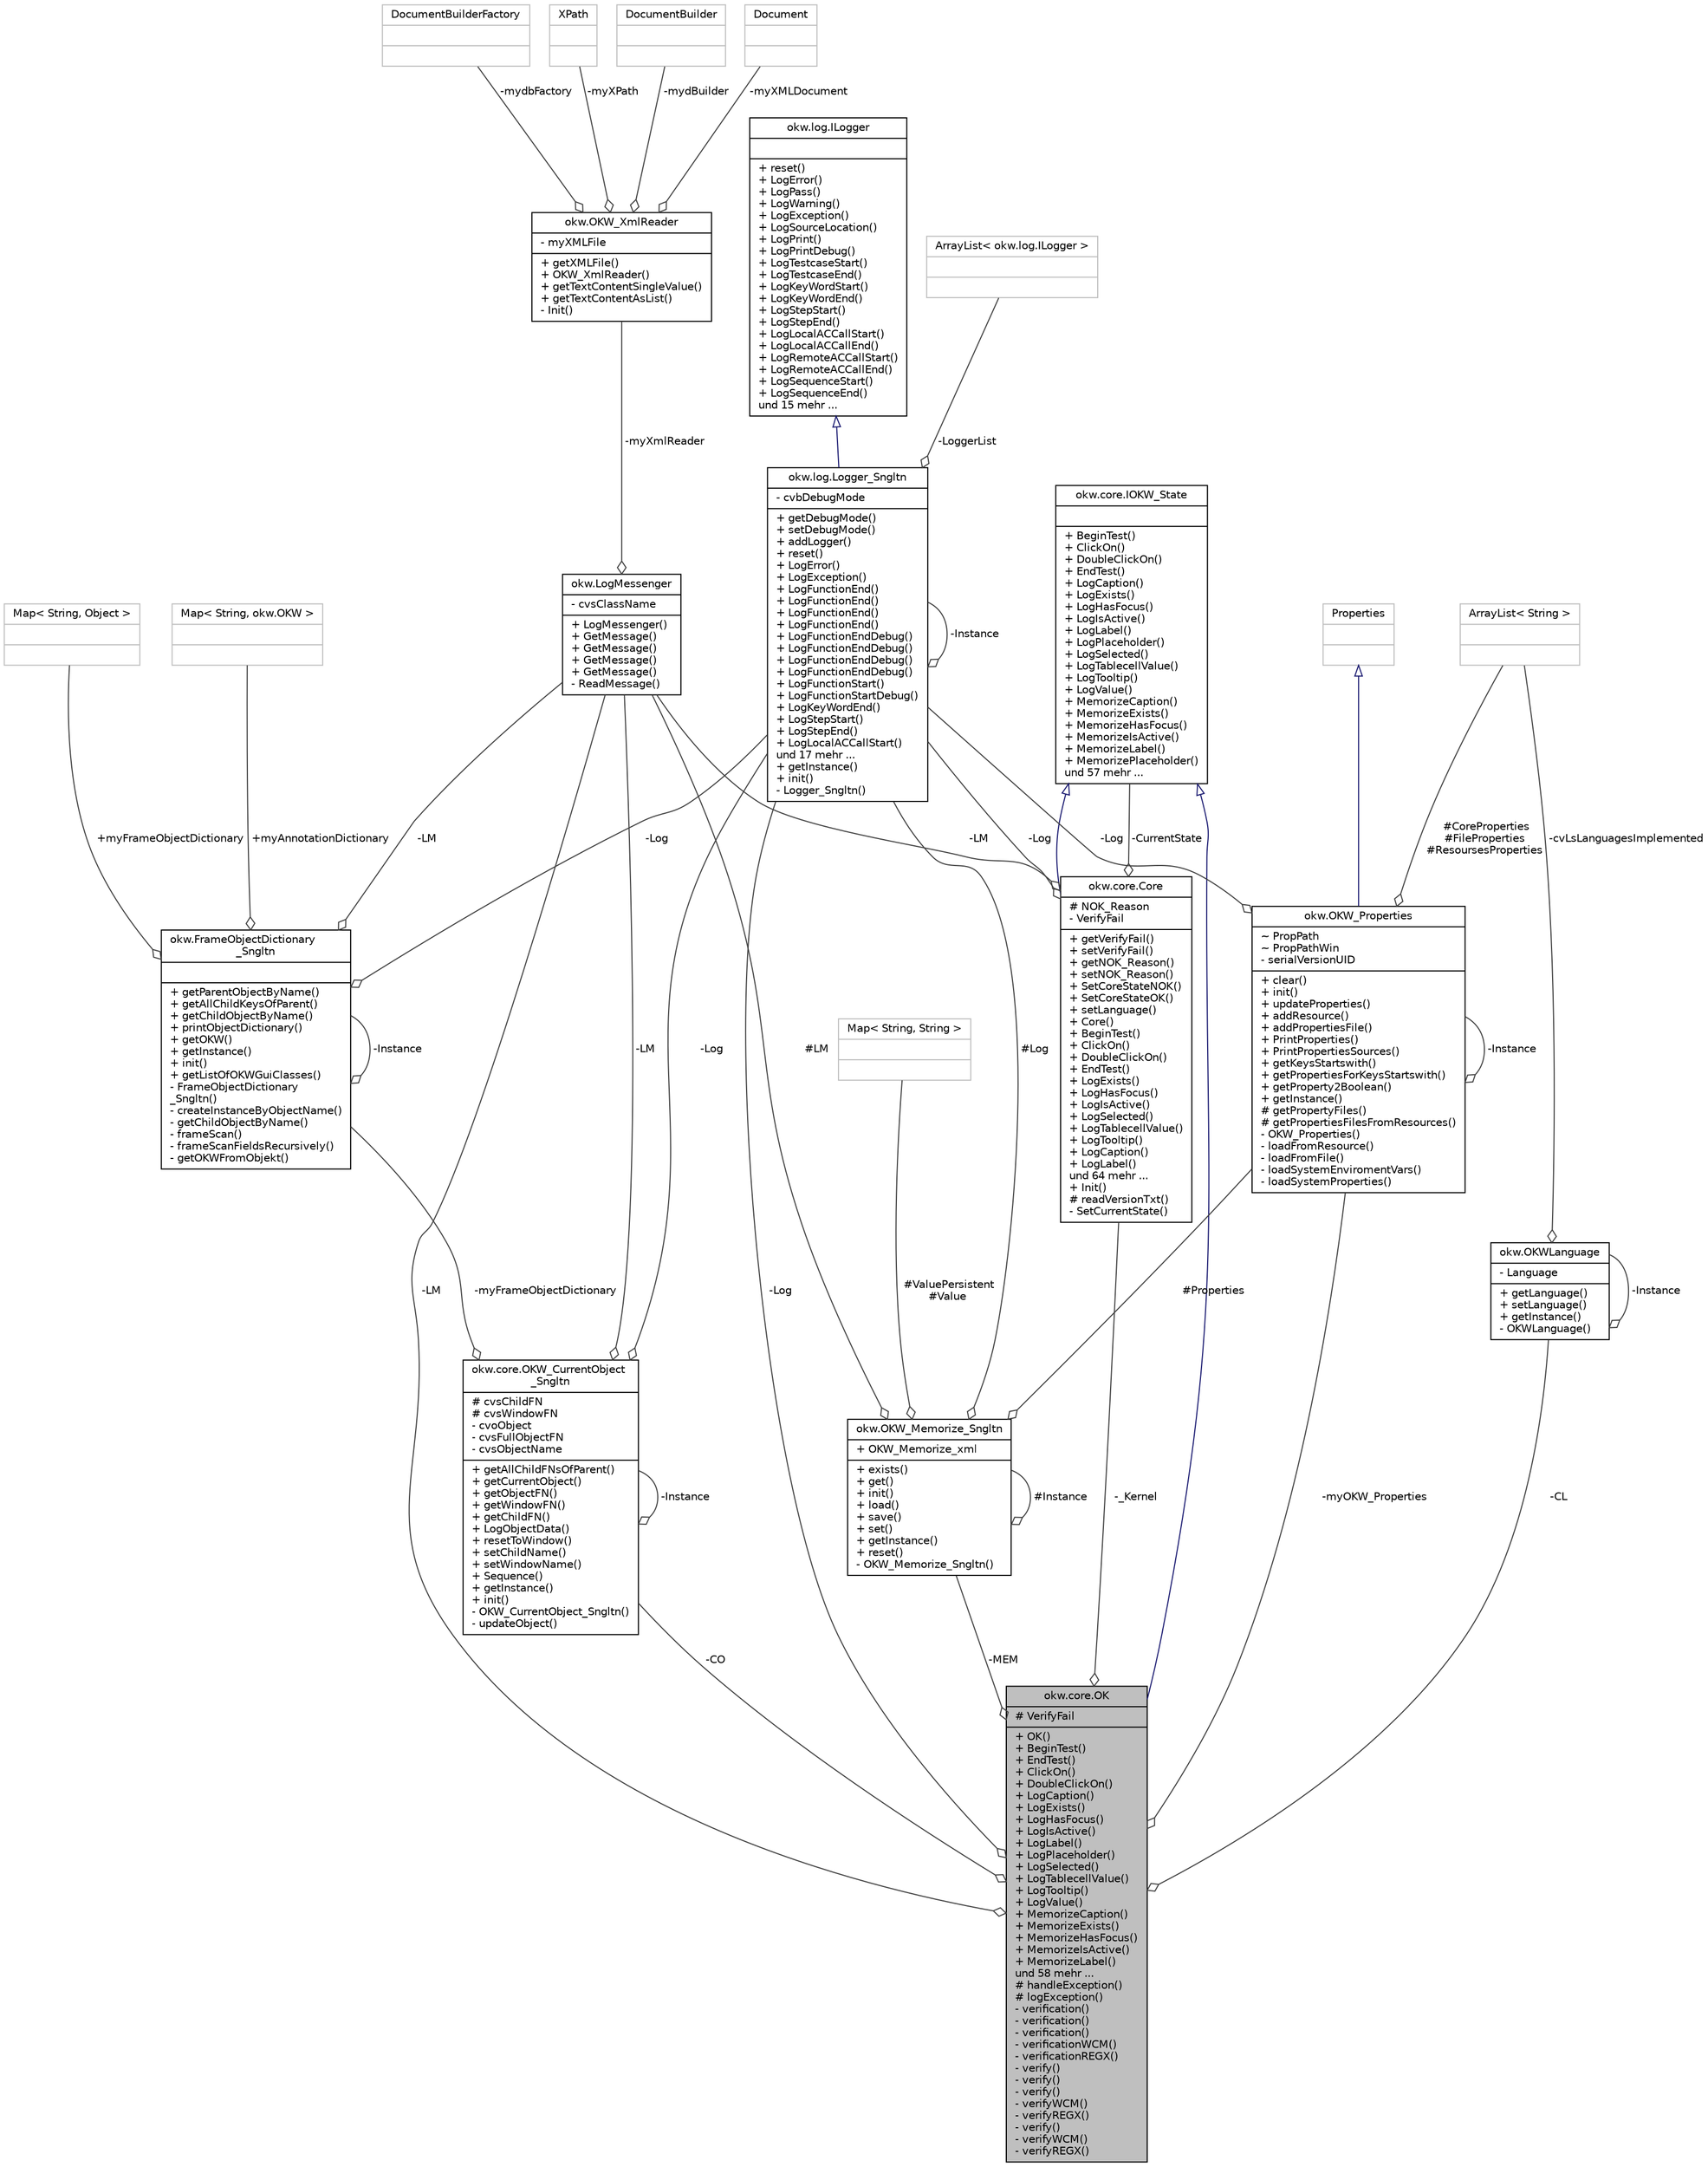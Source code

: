 digraph "okw.core.OK"
{
 // INTERACTIVE_SVG=YES
 // LATEX_PDF_SIZE
  edge [fontname="Helvetica",fontsize="10",labelfontname="Helvetica",labelfontsize="10"];
  node [fontname="Helvetica",fontsize="10",shape=record];
  Node1 [label="{okw.core.OK\n|# VerifyFail\l|+ OK()\l+ BeginTest()\l+ EndTest()\l+ ClickOn()\l+ DoubleClickOn()\l+ LogCaption()\l+ LogExists()\l+ LogHasFocus()\l+ LogIsActive()\l+ LogLabel()\l+ LogPlaceholder()\l+ LogSelected()\l+ LogTablecellValue()\l+ LogTooltip()\l+ LogValue()\l+ MemorizeCaption()\l+ MemorizeExists()\l+ MemorizeHasFocus()\l+ MemorizeIsActive()\l+ MemorizeLabel()\lund 58 mehr ...\l# handleException()\l# logException()\l- verification()\l- verification()\l- verification()\l- verificationWCM()\l- verificationREGX()\l- verify()\l- verify()\l- verify()\l- verifyWCM()\l- verifyREGX()\l- verify()\l- verifyWCM()\l- verifyREGX()\l}",height=0.2,width=0.4,color="black", fillcolor="grey75", style="filled", fontcolor="black",tooltip="Klasse OK representiert den Core Zustand OK."];
  Node2 -> Node1 [dir="back",color="midnightblue",fontsize="10",style="solid",arrowtail="onormal",fontname="Helvetica"];
  Node2 [label="{okw.core.IOKW_State\n||+ BeginTest()\l+ ClickOn()\l+ DoubleClickOn()\l+ EndTest()\l+ LogCaption()\l+ LogExists()\l+ LogHasFocus()\l+ LogIsActive()\l+ LogLabel()\l+ LogPlaceholder()\l+ LogSelected()\l+ LogTablecellValue()\l+ LogTooltip()\l+ LogValue()\l+ MemorizeCaption()\l+ MemorizeExists()\l+ MemorizeHasFocus()\l+ MemorizeIsActive()\l+ MemorizeLabel()\l+ MemorizePlaceholder()\lund 57 mehr ...\l}",height=0.2,width=0.4,color="black", fillcolor="white", style="filled",URL="$interfaceokw_1_1core_1_1_i_o_k_w___state.html",tooltip="IOKW_State ist die Schnittstelle der OKW-Klasse."];
  Node3 -> Node1 [color="grey25",fontsize="10",style="solid",label=" -CO" ,arrowhead="odiamond",fontname="Helvetica"];
  Node3 [label="{okw.core.OKW_CurrentObject\l_Sngltn\n|# cvsChildFN\l# cvsWindowFN\l- cvoObject\l- cvsFullObjectFN\l- cvsObjectName\l|+ getAllChildFNsOfParent()\l+ getCurrentObject()\l+ getObjectFN()\l+ getWindowFN()\l+ getChildFN()\l+ LogObjectData()\l+ resetToWindow()\l+ setChildName()\l+ setWindowName()\l+ Sequence()\l+ getInstance()\l+ init()\l- OKW_CurrentObject_Sngltn()\l- updateObject()\l}",height=0.2,width=0.4,color="black", fillcolor="white", style="filled",URL="$classokw_1_1core_1_1_o_k_w___current_object___sngltn.html",tooltip="Diese Klasse verwaltet das aktuelle GUI-Objekt."];
  Node3 -> Node3 [color="grey25",fontsize="10",style="solid",label=" -Instance" ,arrowhead="odiamond",fontname="Helvetica"];
  Node4 -> Node3 [color="grey25",fontsize="10",style="solid",label=" -myFrameObjectDictionary" ,arrowhead="odiamond",fontname="Helvetica"];
  Node4 [label="{okw.FrameObjectDictionary\l_Sngltn\n||+ getParentObjectByName()\l+ getAllChildKeysOfParent()\l+ getChildObjectByName()\l+ printObjectDictionary()\l+ getOKW()\l+ getInstance()\l+ init()\l+ getListOfOKWGuiClasses()\l- FrameObjectDictionary\l_Sngltn()\l- createInstanceByObjectName()\l- getChildObjectByName()\l- frameScan()\l- frameScanFieldsRecursively()\l- getOKWFromObjekt()\l}",height=0.2,width=0.4,color="black", fillcolor="white", style="filled",URL="$classokw_1_1_frame_object_dictionary___sngltn.html",tooltip="Verwaltet zentral die Frame-Klassen: Instanziert Frame-Klassen zu Frame-Objekten und liefert die Refe..."];
  Node5 -> Node4 [color="grey25",fontsize="10",style="solid",label=" +myAnnotationDictionary" ,arrowhead="odiamond",fontname="Helvetica"];
  Node5 [label="{Map\< String, okw.OKW \>\n||}",height=0.2,width=0.4,color="grey75", fillcolor="white", style="filled",tooltip=" "];
  Node4 -> Node4 [color="grey25",fontsize="10",style="solid",label=" -Instance" ,arrowhead="odiamond",fontname="Helvetica"];
  Node6 -> Node4 [color="grey25",fontsize="10",style="solid",label=" +myFrameObjectDictionary" ,arrowhead="odiamond",fontname="Helvetica"];
  Node6 [label="{Map\< String, Object \>\n||}",height=0.2,width=0.4,color="grey75", fillcolor="white", style="filled",tooltip=" "];
  Node7 -> Node4 [color="grey25",fontsize="10",style="solid",label=" -LM" ,arrowhead="odiamond",fontname="Helvetica"];
  Node7 [label="{okw.LogMessenger\n|- cvsClassName\l|+ LogMessenger()\l+ GetMessage()\l+ GetMessage()\l+ GetMessage()\l+ GetMessage()\l- ReadMessage()\l}",height=0.2,width=0.4,color="black", fillcolor="white", style="filled",URL="$classokw_1_1_log_messenger.html",tooltip="LogMessenger liest Log-Meldungen sprachspezifisch für die im Konstruktor gegeben Klasse aus der Zugeh..."];
  Node8 -> Node7 [color="grey25",fontsize="10",style="solid",label=" -myXmlReader" ,arrowhead="odiamond",fontname="Helvetica"];
  Node8 [label="{okw.OKW_XmlReader\n|- myXMLFile\l|+ getXMLFile()\l+ OKW_XmlReader()\l+ getTextContentSingleValue()\l+ getTextContentAsList()\l- Init()\l}",height=0.2,width=0.4,color="black", fillcolor="white", style="filled",URL="$classokw_1_1_o_k_w___xml_reader.html",tooltip=" "];
  Node9 -> Node8 [color="grey25",fontsize="10",style="solid",label=" -mydbFactory" ,arrowhead="odiamond",fontname="Helvetica"];
  Node9 [label="{DocumentBuilderFactory\n||}",height=0.2,width=0.4,color="grey75", fillcolor="white", style="filled",tooltip=" "];
  Node10 -> Node8 [color="grey25",fontsize="10",style="solid",label=" -myXPath" ,arrowhead="odiamond",fontname="Helvetica"];
  Node10 [label="{XPath\n||}",height=0.2,width=0.4,color="grey75", fillcolor="white", style="filled",tooltip=" "];
  Node11 -> Node8 [color="grey25",fontsize="10",style="solid",label=" -mydBuilder" ,arrowhead="odiamond",fontname="Helvetica"];
  Node11 [label="{DocumentBuilder\n||}",height=0.2,width=0.4,color="grey75", fillcolor="white", style="filled",tooltip=" "];
  Node12 -> Node8 [color="grey25",fontsize="10",style="solid",label=" -myXMLDocument" ,arrowhead="odiamond",fontname="Helvetica"];
  Node12 [label="{Document\n||}",height=0.2,width=0.4,color="grey75", fillcolor="white", style="filled",tooltip=" "];
  Node13 -> Node4 [color="grey25",fontsize="10",style="solid",label=" -Log" ,arrowhead="odiamond",fontname="Helvetica"];
  Node13 [label="{okw.log.Logger_Sngltn\n|- cvbDebugMode\l|+ getDebugMode()\l+ setDebugMode()\l+ addLogger()\l+ reset()\l+ LogError()\l+ LogException()\l+ LogFunctionEnd()\l+ LogFunctionEnd()\l+ LogFunctionEnd()\l+ LogFunctionEnd()\l+ LogFunctionEndDebug()\l+ LogFunctionEndDebug()\l+ LogFunctionEndDebug()\l+ LogFunctionEndDebug()\l+ LogFunctionStart()\l+ LogFunctionStartDebug()\l+ LogKeyWordEnd()\l+ LogStepStart()\l+ LogStepEnd()\l+ LogLocalACCallStart()\lund 17 mehr ...\l+ getInstance()\l+ init()\l- Logger_Sngltn()\l}",height=0.2,width=0.4,color="black", fillcolor="white", style="filled",URL="$classokw_1_1log_1_1_logger___sngltn.html",tooltip=" "];
  Node14 -> Node13 [dir="back",color="midnightblue",fontsize="10",style="solid",arrowtail="onormal",fontname="Helvetica"];
  Node14 [label="{okw.log.ILogger\n||+ reset()\l+ LogError()\l+ LogPass()\l+ LogWarning()\l+ LogException()\l+ LogSourceLocation()\l+ LogPrint()\l+ LogPrintDebug()\l+ LogTestcaseStart()\l+ LogTestcaseEnd()\l+ LogKeyWordStart()\l+ LogKeyWordEnd()\l+ LogStepStart()\l+ LogStepEnd()\l+ LogLocalACCallStart()\l+ LogLocalACCallEnd()\l+ LogRemoteACCallStart()\l+ LogRemoteACCallEnd()\l+ LogSequenceStart()\l+ LogSequenceEnd()\lund 15 mehr ...\l}",height=0.2,width=0.4,color="black", fillcolor="white", style="filled",URL="$interfaceokw_1_1log_1_1_i_logger.html",tooltip="Debug Logs are not a part of Interface."];
  Node15 -> Node13 [color="grey25",fontsize="10",style="solid",label=" -LoggerList" ,arrowhead="odiamond",fontname="Helvetica"];
  Node15 [label="{ArrayList\< okw.log.ILogger \>\n||}",height=0.2,width=0.4,color="grey75", fillcolor="white", style="filled",tooltip=" "];
  Node13 -> Node13 [color="grey25",fontsize="10",style="solid",label=" -Instance" ,arrowhead="odiamond",fontname="Helvetica"];
  Node7 -> Node3 [color="grey25",fontsize="10",style="solid",label=" -LM" ,arrowhead="odiamond",fontname="Helvetica"];
  Node13 -> Node3 [color="grey25",fontsize="10",style="solid",label=" -Log" ,arrowhead="odiamond",fontname="Helvetica"];
  Node16 -> Node1 [color="grey25",fontsize="10",style="solid",label=" -CL" ,arrowhead="odiamond",fontname="Helvetica"];
  Node16 [label="{okw.OKWLanguage\n|- Language\l|+ getLanguage()\l+ setLanguage()\l+ getInstance()\l- OKWLanguage()\l}",height=0.2,width=0.4,color="black", fillcolor="white", style="filled",URL="$classokw_1_1_o_k_w_language.html",tooltip="http://de.wikipedia.org/wiki/ISO-3166-1-Kodierliste"];
  Node17 -> Node16 [color="grey25",fontsize="10",style="solid",label=" -cvLsLanguagesImplemented" ,arrowhead="odiamond",fontname="Helvetica"];
  Node17 [label="{ArrayList\< String \>\n||}",height=0.2,width=0.4,color="grey75", fillcolor="white", style="filled",tooltip=" "];
  Node16 -> Node16 [color="grey25",fontsize="10",style="solid",label=" -Instance" ,arrowhead="odiamond",fontname="Helvetica"];
  Node7 -> Node1 [color="grey25",fontsize="10",style="solid",label=" -LM" ,arrowhead="odiamond",fontname="Helvetica"];
  Node18 -> Node1 [color="grey25",fontsize="10",style="solid",label=" -MEM" ,arrowhead="odiamond",fontname="Helvetica"];
  Node18 [label="{okw.OKW_Memorize_Sngltn\n|+ OKW_Memorize_xml\l|+ exists()\l+ get()\l+ init()\l+ load()\l+ save()\l+ set()\l+ getInstance()\l+ reset()\l- OKW_Memorize_Sngltn()\l}",height=0.2,width=0.4,color="black", fillcolor="white", style="filled",URL="$classokw_1_1_o_k_w___memorize___sngltn.html",tooltip="OKW_Memorize ist die Speicher-Klasse hinter den Merke*-Schlüsselwörter."];
  Node7 -> Node18 [color="grey25",fontsize="10",style="solid",label=" #LM" ,arrowhead="odiamond",fontname="Helvetica"];
  Node19 -> Node18 [color="grey25",fontsize="10",style="solid",label=" #ValuePersistent\n#Value" ,arrowhead="odiamond",fontname="Helvetica"];
  Node19 [label="{Map\< String, String \>\n||}",height=0.2,width=0.4,color="grey75", fillcolor="white", style="filled",tooltip=" "];
  Node18 -> Node18 [color="grey25",fontsize="10",style="solid",label=" #Instance" ,arrowhead="odiamond",fontname="Helvetica"];
  Node20 -> Node18 [color="grey25",fontsize="10",style="solid",label=" #Properties" ,arrowhead="odiamond",fontname="Helvetica"];
  Node20 [label="{okw.OKW_Properties\n|~ PropPath\l~ PropPathWin\l- serialVersionUID\l|+ clear()\l+ init()\l+ updateProperties()\l+ addResource()\l+ addPropertiesFile()\l+ PrintProperties()\l+ PrintPropertiesSources()\l+ getKeysStartswith()\l+ getPropertiesForKeysStartswith()\l+ getProperty2Boolean()\l+ getInstance()\l# getPropertyFiles()\l# getPropertiesFilesFromResources()\l- OKW_Properties()\l- loadFromResource()\l- loadFromFile()\l- loadSystemEnviromentVars()\l- loadSystemProperties()\l}",height=0.2,width=0.4,color="black", fillcolor="white", style="filled",URL="$classokw_1_1_o_k_w___properties.html",tooltip="Reihenfolge der Resourcen-\"Beladung\"."];
  Node21 -> Node20 [dir="back",color="midnightblue",fontsize="10",style="solid",arrowtail="onormal",fontname="Helvetica"];
  Node21 [label="{Properties\n||}",height=0.2,width=0.4,color="grey75", fillcolor="white", style="filled",tooltip=" "];
  Node17 -> Node20 [color="grey25",fontsize="10",style="solid",label=" #CoreProperties\n#FileProperties\n#ResoursesProperties" ,arrowhead="odiamond",fontname="Helvetica"];
  Node13 -> Node20 [color="grey25",fontsize="10",style="solid",label=" -Log" ,arrowhead="odiamond",fontname="Helvetica"];
  Node20 -> Node20 [color="grey25",fontsize="10",style="solid",label=" -Instance" ,arrowhead="odiamond",fontname="Helvetica"];
  Node13 -> Node18 [color="grey25",fontsize="10",style="solid",label=" #Log" ,arrowhead="odiamond",fontname="Helvetica"];
  Node22 -> Node1 [color="grey25",fontsize="10",style="solid",label=" -_Kernel" ,arrowhead="odiamond",fontname="Helvetica"];
  Node22 [label="{okw.core.Core\n|# NOK_Reason\l- VerifyFail\l|+ getVerifyFail()\l+ setVerifyFail()\l+ getNOK_Reason()\l+ setNOK_Reason()\l+ SetCoreStateNOK()\l+ SetCoreStateOK()\l+ setLanguage()\l+ Core()\l+ BeginTest()\l+ ClickOn()\l+ DoubleClickOn()\l+ EndTest()\l+ LogExists()\l+ LogHasFocus()\l+ LogIsActive()\l+ LogSelected()\l+ LogTablecellValue()\l+ LogTooltip()\l+ LogCaption()\l+ LogLabel()\lund 64 mehr ...\l+ Init()\l# readVersionTxt()\l- SetCurrentState()\l}",height=0.2,width=0.4,color="black", fillcolor="white", style="filled",URL="$classokw_1_1core_1_1_core.html",tooltip="Hier Statediagram..."];
  Node2 -> Node22 [dir="back",color="midnightblue",fontsize="10",style="solid",arrowtail="onormal",fontname="Helvetica"];
  Node2 -> Node22 [color="grey25",fontsize="10",style="solid",label=" -CurrentState" ,arrowhead="odiamond",fontname="Helvetica"];
  Node7 -> Node22 [color="grey25",fontsize="10",style="solid",label=" -LM" ,arrowhead="odiamond",fontname="Helvetica"];
  Node13 -> Node22 [color="grey25",fontsize="10",style="solid",label=" -Log" ,arrowhead="odiamond",fontname="Helvetica"];
  Node13 -> Node1 [color="grey25",fontsize="10",style="solid",label=" -Log" ,arrowhead="odiamond",fontname="Helvetica"];
  Node20 -> Node1 [color="grey25",fontsize="10",style="solid",label=" -myOKW_Properties" ,arrowhead="odiamond",fontname="Helvetica"];
}
